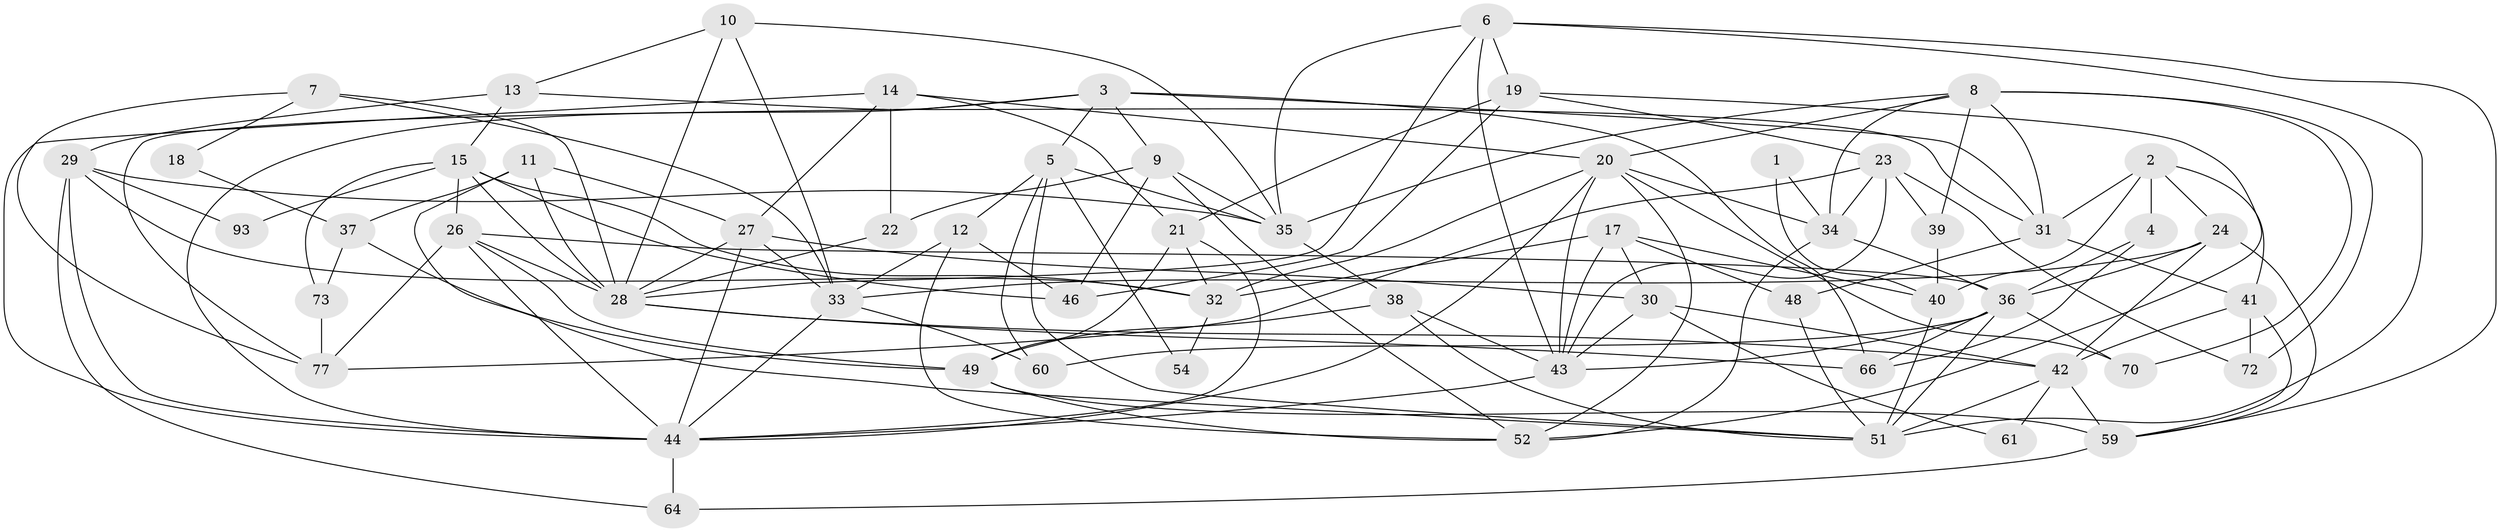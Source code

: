// original degree distribution, {2: 0.10752688172043011, 4: 0.3225806451612903, 5: 0.17204301075268819, 3: 0.26881720430107525, 6: 0.08602150537634409, 8: 0.010752688172043012, 7: 0.03225806451612903}
// Generated by graph-tools (version 1.1) at 2025/11/02/27/25 16:11:20]
// undirected, 58 vertices, 147 edges
graph export_dot {
graph [start="1"]
  node [color=gray90,style=filled];
  1;
  2 [super="+84"];
  3 [super="+56"];
  4;
  5 [super="+16"];
  6 [super="+89"];
  7 [super="+85"];
  8 [super="+25"];
  9 [super="+58"];
  10 [super="+87"];
  11;
  12 [super="+79"];
  13;
  14 [super="+86"];
  15 [super="+91"];
  17;
  18;
  19 [super="+57"];
  20 [super="+90"];
  21;
  22;
  23 [super="+53"];
  24 [super="+75"];
  26;
  27 [super="+69"];
  28 [super="+47"];
  29 [super="+71"];
  30 [super="+50"];
  31 [super="+55"];
  32 [super="+65"];
  33 [super="+76"];
  34 [super="+83"];
  35 [super="+67"];
  36 [super="+78"];
  37 [super="+92"];
  38;
  39;
  40 [super="+45"];
  41 [super="+88"];
  42 [super="+80"];
  43 [super="+63"];
  44 [super="+62"];
  46;
  48;
  49 [super="+81"];
  51 [super="+74"];
  52 [super="+68"];
  54;
  59 [super="+82"];
  60;
  61;
  64;
  66;
  70;
  72;
  73;
  77;
  93;
  1 -- 34;
  1 -- 40;
  2 -- 4;
  2 -- 24;
  2 -- 40;
  2 -- 41;
  2 -- 31;
  3 -- 77;
  3 -- 66;
  3 -- 9;
  3 -- 44;
  3 -- 5;
  3 -- 31;
  4 -- 66;
  4 -- 36;
  5 -- 51;
  5 -- 54;
  5 -- 60;
  5 -- 35;
  5 -- 12;
  6 -- 28;
  6 -- 43;
  6 -- 51;
  6 -- 35;
  6 -- 19;
  6 -- 59;
  7 -- 28;
  7 -- 18;
  7 -- 33;
  7 -- 77;
  8 -- 72;
  8 -- 70;
  8 -- 39;
  8 -- 35;
  8 -- 34;
  8 -- 20;
  8 -- 31;
  9 -- 46;
  9 -- 22;
  9 -- 35;
  9 -- 52;
  10 -- 28;
  10 -- 35;
  10 -- 33;
  10 -- 13;
  11 -- 27;
  11 -- 28;
  11 -- 51;
  11 -- 37;
  12 -- 46;
  12 -- 33;
  12 -- 52;
  13 -- 15;
  13 -- 29;
  13 -- 31;
  14 -- 21;
  14 -- 44;
  14 -- 22;
  14 -- 27;
  14 -- 20;
  15 -- 28;
  15 -- 93;
  15 -- 73;
  15 -- 26;
  15 -- 46;
  15 -- 32;
  17 -- 32;
  17 -- 30;
  17 -- 48;
  17 -- 43;
  17 -- 40;
  18 -- 37;
  19 -- 21;
  19 -- 46;
  19 -- 52;
  19 -- 23;
  20 -- 32;
  20 -- 34;
  20 -- 70;
  20 -- 43;
  20 -- 52;
  20 -- 44;
  21 -- 49;
  21 -- 44;
  21 -- 32;
  22 -- 28;
  23 -- 72;
  23 -- 39;
  23 -- 34;
  23 -- 43;
  23 -- 77;
  24 -- 42;
  24 -- 33;
  24 -- 36;
  24 -- 59;
  26 -- 44;
  26 -- 49;
  26 -- 77;
  26 -- 36;
  26 -- 28;
  27 -- 33;
  27 -- 44;
  27 -- 28;
  27 -- 30;
  28 -- 66;
  28 -- 42;
  29 -- 44;
  29 -- 35;
  29 -- 32;
  29 -- 64;
  29 -- 93;
  30 -- 61;
  30 -- 43;
  30 -- 42;
  31 -- 48;
  31 -- 41;
  32 -- 54;
  33 -- 60;
  33 -- 44;
  34 -- 36;
  34 -- 52;
  35 -- 38;
  36 -- 51;
  36 -- 60;
  36 -- 43 [weight=2];
  36 -- 66;
  36 -- 70;
  37 -- 49;
  37 -- 73;
  38 -- 43;
  38 -- 51;
  38 -- 49;
  39 -- 40;
  40 -- 51;
  41 -- 42;
  41 -- 59;
  41 -- 72;
  42 -- 61;
  42 -- 59;
  42 -- 51;
  43 -- 44;
  44 -- 64;
  48 -- 51;
  49 -- 52;
  49 -- 59;
  59 -- 64;
  73 -- 77;
}
